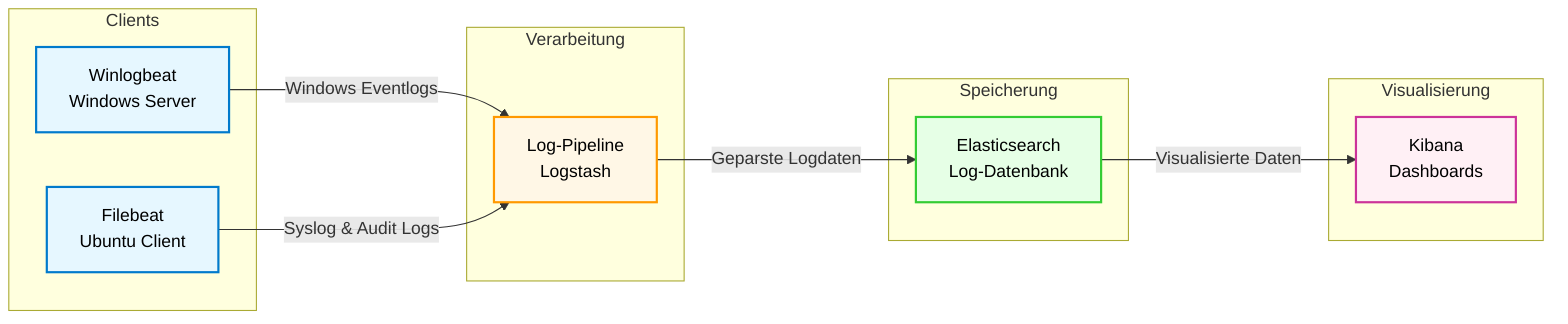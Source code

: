 flowchart LR
  %% === CLIENTS ===
  subgraph Clients
    A1[Winlogbeat<br/>Windows Server]
    A2[Filebeat<br/>Ubuntu Client]
  end

  %% === PROCESSING ===
  subgraph Verarbeitung
    B0[Log-Pipeline<br/>Logstash]
  end

  %% === STORAGE ===
  subgraph Speicherung
    B1[Elasticsearch<br/>Log-Datenbank]
  end

  %% === VISUALIZATION ===
  subgraph Visualisierung
    C1[Kibana<br/>Dashboards]
  end

  %% === DATA FLOW ===
  A1 -->|Windows Eventlogs| B0
  A2 -->|Syslog & Audit Logs| B0
  B0 -->|Geparste Logdaten| B1
  B1 -->|Visualisierte Daten| C1

  %% === STYLES ===
  classDef client fill:#e6f7ff,stroke:#007acc,stroke-width:2px,color:#000;
  classDef processing fill:#fff7e6,stroke:#ff9900,stroke-width:2px,color:#000;
  classDef storage fill:#e6ffe6,stroke:#33cc33,stroke-width:2px,color:#000;
  classDef visualization fill:#fff0f5,stroke:#cc3399,stroke-width:2px,color:#000;

  class A1,A2 client;
  class B0 processing;
  class B1 storage;
  class C1 visualization;